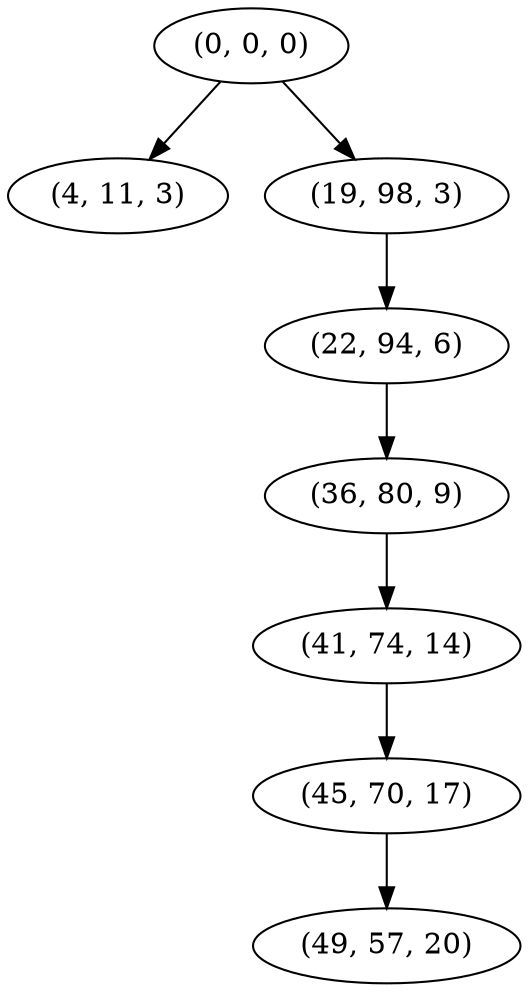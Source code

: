 digraph tree {
    "(0, 0, 0)";
    "(4, 11, 3)";
    "(19, 98, 3)";
    "(22, 94, 6)";
    "(36, 80, 9)";
    "(41, 74, 14)";
    "(45, 70, 17)";
    "(49, 57, 20)";
    "(0, 0, 0)" -> "(4, 11, 3)";
    "(0, 0, 0)" -> "(19, 98, 3)";
    "(19, 98, 3)" -> "(22, 94, 6)";
    "(22, 94, 6)" -> "(36, 80, 9)";
    "(36, 80, 9)" -> "(41, 74, 14)";
    "(41, 74, 14)" -> "(45, 70, 17)";
    "(45, 70, 17)" -> "(49, 57, 20)";
}
